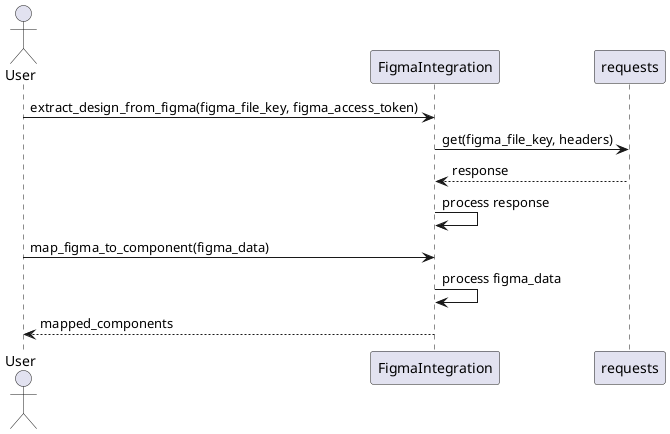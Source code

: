 @startuml
actor User

User -> FigmaIntegration : extract_design_from_figma(figma_file_key, figma_access_token)
FigmaIntegration -> requests : get(figma_file_key, headers)
requests --> FigmaIntegration : response
FigmaIntegration -> FigmaIntegration : process response

User -> FigmaIntegration : map_figma_to_component(figma_data)
FigmaIntegration -> FigmaIntegration : process figma_data
FigmaIntegration --> User : mapped_components

@enduml